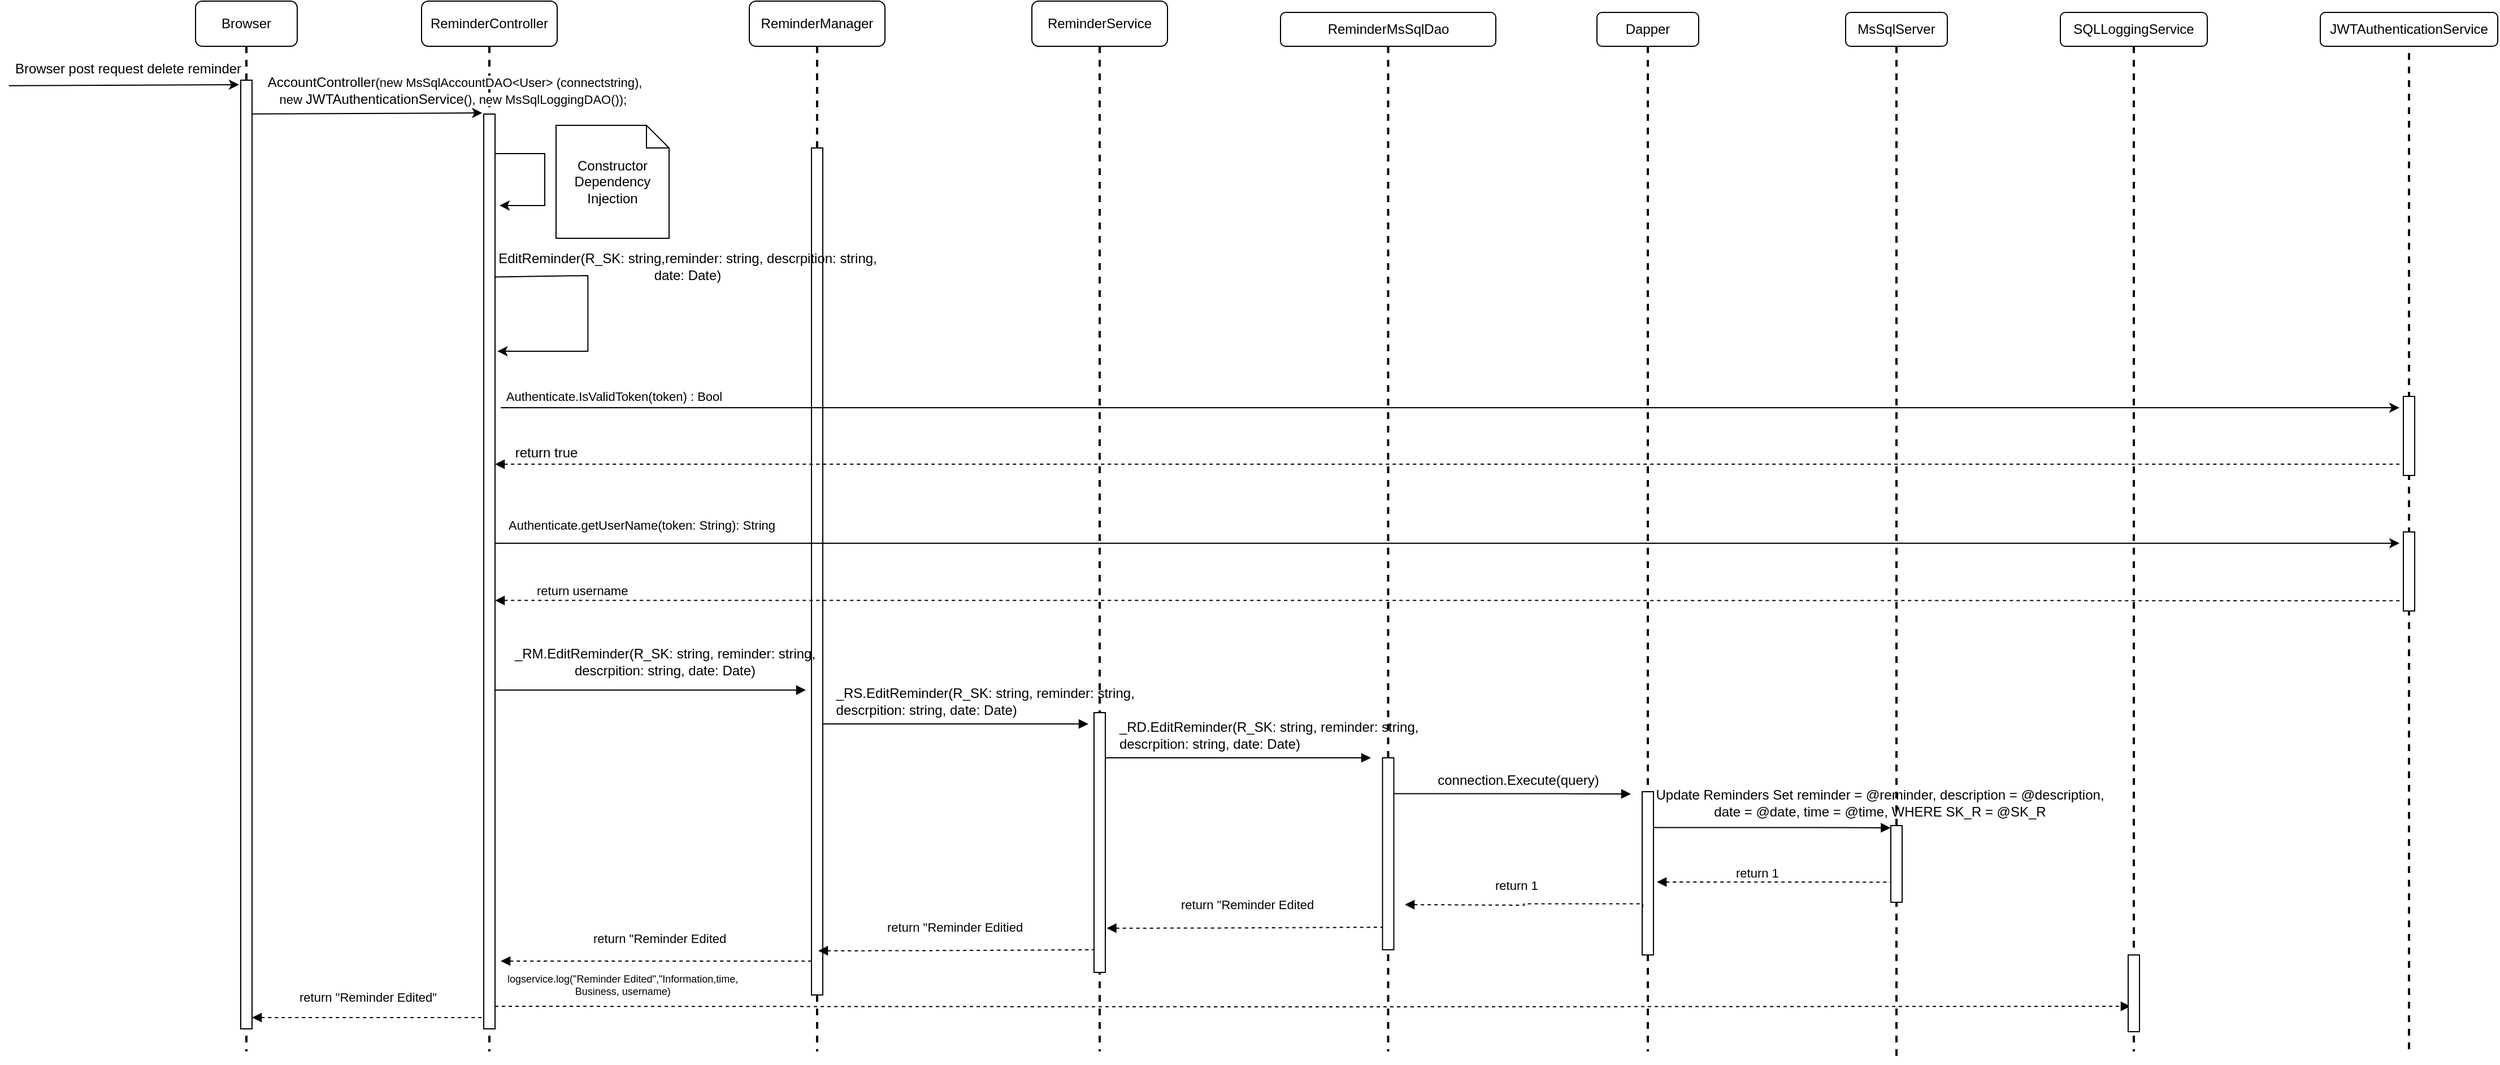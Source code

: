 <?xml version="1.0" encoding="UTF-8"?>
<mxfile version="17.4.6" type="google" pages="3"><diagram id="YYWX4yQV8qZ63zx2C3t9" name="Edit Reminder"><mxGraphModel dx="2062" dy="1154" grid="1" gridSize="10" guides="1" tooltips="1" connect="1" arrows="1" fold="1" page="1" pageScale="1" pageWidth="850" pageHeight="1100" math="0" shadow="0"><root><mxCell id="0"/><mxCell id="1" parent="0"/><mxCell id="J8IvpFhdoC1tUiqWLvWV-155" value="" style="line;strokeWidth=2;direction=south;html=1;dashed=1;" parent="1" vertex="1"><mxGeometry x="2153.5" y="40" width="10" height="920" as="geometry"/></mxCell><mxCell id="J8IvpFhdoC1tUiqWLvWV-138" value="" style="line;strokeWidth=2;direction=south;html=1;dashed=1;" parent="1" vertex="1"><mxGeometry x="1700" y="70" width="10" height="900" as="geometry"/></mxCell><mxCell id="J8IvpFhdoC1tUiqWLvWV-139" value="Browser" style="rounded=1;whiteSpace=wrap;html=1;" parent="1" vertex="1"><mxGeometry x="200" y="30" width="90" height="40" as="geometry"/></mxCell><mxCell id="J8IvpFhdoC1tUiqWLvWV-140" value="ReminderController" style="rounded=1;whiteSpace=wrap;html=1;" parent="1" vertex="1"><mxGeometry x="400" y="30" width="120" height="40" as="geometry"/></mxCell><mxCell id="J8IvpFhdoC1tUiqWLvWV-141" value="&lt;span style=&quot;text-align: left&quot;&gt;JWTAuthenticationService&lt;/span&gt;" style="rounded=1;whiteSpace=wrap;html=1;" parent="1" vertex="1"><mxGeometry x="2080" y="40" width="157" height="30" as="geometry"/></mxCell><mxCell id="J8IvpFhdoC1tUiqWLvWV-142" value="ReminderManager" style="rounded=1;whiteSpace=wrap;html=1;" parent="1" vertex="1"><mxGeometry x="690" y="30" width="120" height="40" as="geometry"/></mxCell><mxCell id="J8IvpFhdoC1tUiqWLvWV-143" value="ReminderService" style="rounded=1;whiteSpace=wrap;html=1;" parent="1" vertex="1"><mxGeometry x="940" y="30" width="120" height="40" as="geometry"/></mxCell><mxCell id="J8IvpFhdoC1tUiqWLvWV-144" value="ReminderMsSqlDao" style="rounded=1;whiteSpace=wrap;html=1;" parent="1" vertex="1"><mxGeometry x="1160" y="40" width="190.5" height="30" as="geometry"/></mxCell><mxCell id="J8IvpFhdoC1tUiqWLvWV-145" value="Dapper" style="rounded=1;whiteSpace=wrap;html=1;" parent="1" vertex="1"><mxGeometry x="1440" y="40" width="90" height="30" as="geometry"/></mxCell><mxCell id="J8IvpFhdoC1tUiqWLvWV-146" value="MsSqlServer" style="rounded=1;whiteSpace=wrap;html=1;" parent="1" vertex="1"><mxGeometry x="1660" y="40" width="90" height="30" as="geometry"/></mxCell><mxCell id="J8IvpFhdoC1tUiqWLvWV-147" value="SQLLoggingService" style="rounded=1;whiteSpace=wrap;html=1;" parent="1" vertex="1"><mxGeometry x="1850" y="40" width="130" height="30" as="geometry"/></mxCell><mxCell id="J8IvpFhdoC1tUiqWLvWV-148" value="" style="line;strokeWidth=2;direction=south;html=1;dashed=1;" parent="1" vertex="1"><mxGeometry x="240" y="70" width="10" height="890" as="geometry"/></mxCell><mxCell id="J8IvpFhdoC1tUiqWLvWV-149" value="" style="line;strokeWidth=2;direction=south;html=1;dashed=1;" parent="1" vertex="1"><mxGeometry x="455" y="70" width="10" height="890" as="geometry"/></mxCell><mxCell id="J8IvpFhdoC1tUiqWLvWV-150" value="" style="line;strokeWidth=2;direction=south;html=1;dashed=1;" parent="1" vertex="1"><mxGeometry x="745" y="70" width="10" height="890" as="geometry"/></mxCell><mxCell id="J8IvpFhdoC1tUiqWLvWV-151" value="" style="line;strokeWidth=2;direction=south;html=1;dashed=1;" parent="1" vertex="1"><mxGeometry x="995" y="70" width="10" height="890" as="geometry"/></mxCell><mxCell id="J8IvpFhdoC1tUiqWLvWV-152" value="" style="line;strokeWidth=2;direction=south;html=1;dashed=1;" parent="1" vertex="1"><mxGeometry x="1250.25" y="70" width="10" height="890" as="geometry"/></mxCell><mxCell id="J8IvpFhdoC1tUiqWLvWV-153" value="" style="line;strokeWidth=2;direction=south;html=1;dashed=1;" parent="1" vertex="1"><mxGeometry x="1480" y="70" width="10" height="890" as="geometry"/></mxCell><mxCell id="J8IvpFhdoC1tUiqWLvWV-154" value="" style="line;strokeWidth=2;direction=south;html=1;dashed=1;" parent="1" vertex="1"><mxGeometry x="1910" y="70" width="10" height="890" as="geometry"/></mxCell><mxCell id="J8IvpFhdoC1tUiqWLvWV-156" value="" style="endArrow=classic;html=1;rounded=0;entryX=0;entryY=1;entryDx=0;entryDy=0;exitX=0.022;exitY=1.245;exitDx=0;exitDy=0;exitPerimeter=0;" parent="1" source="J8IvpFhdoC1tUiqWLvWV-157" edge="1"><mxGeometry width="50" height="50" relative="1" as="geometry"><mxPoint x="120" y="104" as="sourcePoint"/><mxPoint x="238.515" y="103.985" as="targetPoint"/></mxGeometry></mxCell><mxCell id="J8IvpFhdoC1tUiqWLvWV-157" value="Browser post request delete reminder" style="text;html=1;align=center;verticalAlign=middle;resizable=0;points=[];autosize=1;strokeColor=none;fillColor=none;" parent="1" vertex="1"><mxGeometry x="30" y="80" width="220" height="20" as="geometry"/></mxCell><mxCell id="J8IvpFhdoC1tUiqWLvWV-158" value="" style="html=1;points=[];perimeter=orthogonalPerimeter;" parent="1" vertex="1"><mxGeometry x="240" y="100" width="10" height="840" as="geometry"/></mxCell><mxCell id="J8IvpFhdoC1tUiqWLvWV-159" value="" style="html=1;points=[];perimeter=orthogonalPerimeter;" parent="1" vertex="1"><mxGeometry x="455" y="130" width="10" height="810" as="geometry"/></mxCell><mxCell id="J8IvpFhdoC1tUiqWLvWV-160" value="" style="html=1;points=[];perimeter=orthogonalPerimeter;" parent="1" vertex="1"><mxGeometry x="745" y="160" width="10" height="750" as="geometry"/></mxCell><mxCell id="J8IvpFhdoC1tUiqWLvWV-161" value="" style="endArrow=classic;html=1;rounded=0;entryX=0;entryY=1;entryDx=0;entryDy=0;exitX=0.022;exitY=1.245;exitDx=0;exitDy=0;exitPerimeter=0;" parent="1" edge="1"><mxGeometry width="50" height="50" relative="1" as="geometry"><mxPoint x="250.0" y="129.91" as="sourcePoint"/><mxPoint x="453.675" y="128.995" as="targetPoint"/></mxGeometry></mxCell><mxCell id="J8IvpFhdoC1tUiqWLvWV-162" value="AccountController&lt;span style=&quot;background-color: rgb(255 , 255 , 255) ; font-size: 11px ; text-align: left&quot;&gt;(new MsSqlAccountDAO&amp;lt;User&amp;gt;&amp;nbsp;&lt;/span&gt;&lt;span style=&quot;background-color: rgb(255 , 255 , 255) ; font-size: 11px ; text-align: left&quot;&gt;(connectstring), &lt;br&gt;new&amp;nbsp;&lt;/span&gt;JWTAuthenticationService&lt;span style=&quot;background-color: rgb(255 , 255 , 255) ; font-size: 11px ; text-align: left&quot;&gt;(),&amp;nbsp;new MsSqlLoggingDAO());&amp;nbsp;&lt;/span&gt;&lt;span style=&quot;background-color: rgb(255 , 255 , 255) ; font-size: 11px ; text-align: left&quot;&gt;&lt;br&gt;&lt;/span&gt;" style="text;html=1;align=center;verticalAlign=middle;resizable=0;points=[];autosize=1;strokeColor=none;fillColor=none;" parent="1" vertex="1"><mxGeometry x="253.67" y="94" width="350" height="30" as="geometry"/></mxCell><mxCell id="J8IvpFhdoC1tUiqWLvWV-163" value="" style="endArrow=classic;html=1;rounded=0;" parent="1" edge="1"><mxGeometry width="50" height="50" relative="1" as="geometry"><mxPoint x="465" y="165" as="sourcePoint"/><mxPoint x="469" y="211" as="targetPoint"/><Array as="points"><mxPoint x="509" y="165"/><mxPoint x="509" y="211"/></Array></mxGeometry></mxCell><mxCell id="J8IvpFhdoC1tUiqWLvWV-164" value="Constructor Dependency Injection" style="shape=note;size=20;whiteSpace=wrap;html=1;" parent="1" vertex="1"><mxGeometry x="519" y="140" width="100" height="100" as="geometry"/></mxCell><mxCell id="J8IvpFhdoC1tUiqWLvWV-165" value="" style="endArrow=classic;html=1;rounded=0;exitX=1.283;exitY=0.185;exitDx=0;exitDy=0;exitPerimeter=0;" parent="1" edge="1"><mxGeometry width="50" height="50" relative="1" as="geometry"><mxPoint x="465" y="274.3" as="sourcePoint"/><mxPoint x="467.17" y="340" as="targetPoint"/><Array as="points"><mxPoint x="547.17" y="273"/><mxPoint x="547.17" y="340"/></Array></mxGeometry></mxCell><mxCell id="J8IvpFhdoC1tUiqWLvWV-166" value="EditReminder(R_SK: string,reminder: string, descrpition: string,&lt;br&gt;date: Date)" style="text;html=1;align=center;verticalAlign=middle;resizable=0;points=[];autosize=1;strokeColor=none;fillColor=none;" parent="1" vertex="1"><mxGeometry x="460.0" y="250" width="350" height="30" as="geometry"/></mxCell><mxCell id="J8IvpFhdoC1tUiqWLvWV-167" value="" style="html=1;points=[];perimeter=orthogonalPerimeter;" parent="1" vertex="1"><mxGeometry x="2153.5" y="380" width="10" height="70" as="geometry"/></mxCell><mxCell id="J8IvpFhdoC1tUiqWLvWV-168" value="" style="endArrow=classic;html=1;rounded=0;" parent="1" edge="1"><mxGeometry width="50" height="50" relative="1" as="geometry"><mxPoint x="470" y="390.0" as="sourcePoint"/><mxPoint x="2150" y="390.0" as="targetPoint"/></mxGeometry></mxCell><mxCell id="J8IvpFhdoC1tUiqWLvWV-169" value="" style="endArrow=none;endFill=0;html=1;edgeStyle=orthogonalEdgeStyle;align=left;verticalAlign=top;rounded=0;startArrow=block;startFill=1;dashed=1;" parent="1" edge="1"><mxGeometry x="-1" relative="1" as="geometry"><mxPoint x="465" y="440.04" as="sourcePoint"/><mxPoint x="2150" y="440.0" as="targetPoint"/><Array as="points"><mxPoint x="604" y="440.04"/></Array></mxGeometry></mxCell><mxCell id="J8IvpFhdoC1tUiqWLvWV-170" value="Authenticate.IsValidToken(token) : Bool" style="edgeLabel;resizable=0;html=1;align=center;verticalAlign=middle;" parent="1" connectable="0" vertex="1"><mxGeometry x="570.0" y="380.0" as="geometry"/></mxCell><mxCell id="J8IvpFhdoC1tUiqWLvWV-171" value="return true" style="text;html=1;align=center;verticalAlign=middle;resizable=0;points=[];autosize=1;strokeColor=none;fillColor=none;" parent="1" vertex="1"><mxGeometry x="475" y="420" width="70" height="20" as="geometry"/></mxCell><mxCell id="J8IvpFhdoC1tUiqWLvWV-172" value="" style="endArrow=none;endFill=0;html=1;edgeStyle=orthogonalEdgeStyle;align=left;verticalAlign=top;rounded=0;startArrow=block;startFill=1;dashed=1;entryX=-0.041;entryY=0.87;entryDx=0;entryDy=0;entryPerimeter=0;" parent="1" target="J8IvpFhdoC1tUiqWLvWV-174" edge="1"><mxGeometry x="-1" relative="1" as="geometry"><mxPoint x="465" y="560.64" as="sourcePoint"/><mxPoint x="1768.62" y="560.0" as="targetPoint"/><Array as="points"><mxPoint x="1194" y="561"/><mxPoint x="1923" y="560"/></Array></mxGeometry></mxCell><mxCell id="J8IvpFhdoC1tUiqWLvWV-173" value="return username" style="edgeLabel;resizable=0;html=1;align=left;verticalAlign=bottom;" parent="J8IvpFhdoC1tUiqWLvWV-172" connectable="0" vertex="1"><mxGeometry x="-1" relative="1" as="geometry"><mxPoint x="35" as="offset"/></mxGeometry></mxCell><mxCell id="J8IvpFhdoC1tUiqWLvWV-174" value="" style="html=1;points=[];perimeter=orthogonalPerimeter;" parent="1" vertex="1"><mxGeometry x="2153.5" y="500" width="10" height="70" as="geometry"/></mxCell><mxCell id="J8IvpFhdoC1tUiqWLvWV-175" value="" style="endArrow=classic;html=1;rounded=0;" parent="1" edge="1"><mxGeometry width="50" height="50" relative="1" as="geometry"><mxPoint x="465" y="510.0" as="sourcePoint"/><mxPoint x="2150" y="510.0" as="targetPoint"/></mxGeometry></mxCell><mxCell id="J8IvpFhdoC1tUiqWLvWV-176" value="&lt;span style=&quot;color: rgb(0, 0, 0); font-family: helvetica; font-size: 11px; font-style: normal; font-weight: 400; letter-spacing: normal; text-align: left; text-indent: 0px; text-transform: none; word-spacing: 0px; background-color: rgb(255, 255, 255); display: inline; float: none;&quot;&gt;Authenticate.getUserName(token: String): String&lt;/span&gt;" style="text;whiteSpace=wrap;html=1;" parent="1" vertex="1"><mxGeometry x="475" y="480" width="260" height="30" as="geometry"/></mxCell><mxCell id="J8IvpFhdoC1tUiqWLvWV-177" value="" style="endArrow=block;endFill=1;html=1;edgeStyle=orthogonalEdgeStyle;align=left;verticalAlign=top;rounded=0;exitX=1.133;exitY=0.18;exitDx=0;exitDy=0;exitPerimeter=0;" parent="1" edge="1"><mxGeometry x="-1" relative="1" as="geometry"><mxPoint x="465.0" y="640" as="sourcePoint"/><mxPoint x="740" y="640.01" as="targetPoint"/><Array as="points"><mxPoint x="648.67" y="640.38"/></Array></mxGeometry></mxCell><mxCell id="J8IvpFhdoC1tUiqWLvWV-179" value="" style="html=1;points=[];perimeter=orthogonalPerimeter;" parent="1" vertex="1"><mxGeometry x="995" y="660" width="10" height="230" as="geometry"/></mxCell><mxCell id="J8IvpFhdoC1tUiqWLvWV-180" value="" style="endArrow=block;endFill=1;html=1;edgeStyle=orthogonalEdgeStyle;align=left;verticalAlign=top;rounded=0;exitX=1.133;exitY=0.18;exitDx=0;exitDy=0;exitPerimeter=0;" parent="1" edge="1"><mxGeometry x="-1" relative="1" as="geometry"><mxPoint x="755" y="670" as="sourcePoint"/><mxPoint x="990" y="670" as="targetPoint"/><Array as="points"><mxPoint x="938.67" y="670.37"/></Array></mxGeometry></mxCell><mxCell id="J8IvpFhdoC1tUiqWLvWV-181" value="&lt;div style=&quot;text-align: left&quot;&gt;&lt;span style=&quot;font-size: 12px ; text-align: center&quot;&gt;_RS.EditReminder(&lt;/span&gt;&lt;span style=&quot;text-align: center ; font-size: 12px&quot;&gt;R_SK: string,&lt;/span&gt;&lt;span style=&quot;text-align: center ; font-size: 12px&quot;&gt;&amp;nbsp;&lt;/span&gt;&lt;span style=&quot;font-size: 12px ; text-align: center&quot;&gt;reminder: string,&amp;nbsp;&lt;/span&gt;&lt;/div&gt;&lt;div style=&quot;text-align: left&quot;&gt;&lt;span style=&quot;font-size: 12px ; text-align: center&quot;&gt;descrpition: string,&amp;nbsp;&lt;/span&gt;&lt;span style=&quot;font-size: 12px ; text-align: center&quot;&gt;date: Date&lt;/span&gt;&lt;span style=&quot;font-size: 12px ; text-align: center&quot;&gt;)&lt;/span&gt;&lt;br&gt;&lt;/div&gt;" style="edgeLabel;html=1;align=center;verticalAlign=middle;resizable=0;points=[];labelBackgroundColor=none;" parent="J8IvpFhdoC1tUiqWLvWV-180" connectable="0" vertex="1"><mxGeometry x="-0.323" relative="1" as="geometry"><mxPoint x="65" y="-20" as="offset"/></mxGeometry></mxCell><mxCell id="J8IvpFhdoC1tUiqWLvWV-182" value="" style="endArrow=block;endFill=1;html=1;edgeStyle=orthogonalEdgeStyle;align=left;verticalAlign=top;rounded=0;exitX=1.133;exitY=0.18;exitDx=0;exitDy=0;exitPerimeter=0;" parent="1" edge="1"><mxGeometry x="-1" relative="1" as="geometry"><mxPoint x="1005" y="700" as="sourcePoint"/><mxPoint x="1240" y="700" as="targetPoint"/><Array as="points"><mxPoint x="1188.67" y="700.37"/></Array></mxGeometry></mxCell><mxCell id="J8IvpFhdoC1tUiqWLvWV-183" value="&lt;div style=&quot;text-align: left&quot;&gt;&lt;div&gt;&lt;span style=&quot;font-size: 12px ; text-align: center&quot;&gt;_RD.EditReminder(&lt;/span&gt;&lt;span style=&quot;text-align: center ; font-size: 12px&quot;&gt;R_SK: string,&lt;/span&gt;&lt;span style=&quot;text-align: center ; font-size: 12px&quot;&gt;&amp;nbsp;&lt;/span&gt;&lt;span style=&quot;font-size: 12px ; text-align: center&quot;&gt;reminder: string,&amp;nbsp;&lt;/span&gt;&lt;/div&gt;&lt;div&gt;&lt;span style=&quot;font-size: 12px ; text-align: center&quot;&gt;descrpition: string,&amp;nbsp;&lt;/span&gt;&lt;span style=&quot;font-size: 12px ; text-align: center&quot;&gt;date: Date&lt;/span&gt;&lt;span style=&quot;font-size: 12px ; text-align: center&quot;&gt;)&lt;/span&gt;&lt;/div&gt;&lt;/div&gt;" style="edgeLabel;html=1;align=center;verticalAlign=middle;resizable=0;points=[];labelBackgroundColor=none;" parent="J8IvpFhdoC1tUiqWLvWV-182" connectable="0" vertex="1"><mxGeometry x="-0.323" relative="1" as="geometry"><mxPoint x="66" y="-20" as="offset"/></mxGeometry></mxCell><mxCell id="J8IvpFhdoC1tUiqWLvWV-184" value="" style="html=1;points=[];perimeter=orthogonalPerimeter;" parent="1" vertex="1"><mxGeometry x="1250.25" y="700" width="10" height="170" as="geometry"/></mxCell><mxCell id="J8IvpFhdoC1tUiqWLvWV-185" value="" style="endArrow=block;endFill=1;html=1;edgeStyle=orthogonalEdgeStyle;align=left;verticalAlign=top;rounded=0;exitX=1.133;exitY=0.18;exitDx=0;exitDy=0;exitPerimeter=0;" parent="1" edge="1"><mxGeometry x="-1" relative="1" as="geometry"><mxPoint x="1260.25" y="731.78" as="sourcePoint"/><mxPoint x="1470" y="732" as="targetPoint"/><Array as="points"><mxPoint x="1405.25" y="731.78"/><mxPoint x="1405.25" y="731.78"/></Array></mxGeometry></mxCell><mxCell id="J8IvpFhdoC1tUiqWLvWV-186" value="&lt;div style=&quot;text-align: center&quot;&gt;&lt;span style=&quot;font-size: 12px&quot;&gt;connection.Execute(query)&lt;/span&gt;&lt;/div&gt;" style="edgeLabel;html=1;align=center;verticalAlign=middle;resizable=0;points=[];labelBackgroundColor=none;" parent="J8IvpFhdoC1tUiqWLvWV-185" connectable="0" vertex="1"><mxGeometry x="-0.323" relative="1" as="geometry"><mxPoint x="39" y="-12" as="offset"/></mxGeometry></mxCell><mxCell id="J8IvpFhdoC1tUiqWLvWV-187" value="" style="html=1;points=[];perimeter=orthogonalPerimeter;" parent="1" vertex="1"><mxGeometry x="1480" y="730" width="10" height="144.56" as="geometry"/></mxCell><mxCell id="J8IvpFhdoC1tUiqWLvWV-188" value="" style="html=1;points=[];perimeter=orthogonalPerimeter;" parent="1" vertex="1"><mxGeometry x="1700" y="760.0" width="10" height="67.94" as="geometry"/></mxCell><mxCell id="J8IvpFhdoC1tUiqWLvWV-189" value="" style="endArrow=block;endFill=1;html=1;edgeStyle=orthogonalEdgeStyle;align=left;verticalAlign=top;rounded=0;exitX=1.133;exitY=0.18;exitDx=0;exitDy=0;exitPerimeter=0;" parent="1" edge="1"><mxGeometry x="-1" relative="1" as="geometry"><mxPoint x="1490" y="761.78" as="sourcePoint"/><mxPoint x="1699.75" y="762" as="targetPoint"/><Array as="points"><mxPoint x="1635" y="761.78"/><mxPoint x="1635" y="761.78"/></Array></mxGeometry></mxCell><mxCell id="J8IvpFhdoC1tUiqWLvWV-190" value="&lt;div style=&quot;text-align: center&quot;&gt;&lt;span style=&quot;font-size: 12px&quot;&gt;Update Reminders Set reminder = @reminder, description = @description,&lt;/span&gt;&lt;/div&gt;&lt;div style=&quot;text-align: center&quot;&gt;&lt;span style=&quot;font-size: 12px&quot;&gt;date = @date, time = @time, WHERE SK_R = @SK_R&lt;/span&gt;&lt;/div&gt;" style="edgeLabel;html=1;align=center;verticalAlign=middle;resizable=0;points=[];labelBackgroundColor=none;" parent="J8IvpFhdoC1tUiqWLvWV-189" connectable="0" vertex="1"><mxGeometry x="-0.323" relative="1" as="geometry"><mxPoint x="129" y="-22" as="offset"/></mxGeometry></mxCell><mxCell id="J8IvpFhdoC1tUiqWLvWV-191" value="" style="endArrow=none;endFill=0;html=1;edgeStyle=orthogonalEdgeStyle;align=left;verticalAlign=top;rounded=0;startArrow=block;startFill=1;dashed=1;exitX=1.2;exitY=0.623;exitDx=0;exitDy=0;exitPerimeter=0;" parent="1" edge="1"><mxGeometry x="-1" relative="1" as="geometry"><mxPoint x="1493" y="810.001" as="sourcePoint"/><mxPoint x="1700.0" y="810.13" as="targetPoint"/><Array as="points"><mxPoint x="1650" y="810"/><mxPoint x="1650" y="810"/></Array></mxGeometry></mxCell><mxCell id="J8IvpFhdoC1tUiqWLvWV-192" value="return 1" style="edgeLabel;resizable=0;html=1;align=left;verticalAlign=bottom;" parent="J8IvpFhdoC1tUiqWLvWV-191" connectable="0" vertex="1"><mxGeometry x="-1" relative="1" as="geometry"><mxPoint x="68" as="offset"/></mxGeometry></mxCell><mxCell id="J8IvpFhdoC1tUiqWLvWV-193" value="" style="endArrow=none;endFill=0;html=1;edgeStyle=orthogonalEdgeStyle;align=left;verticalAlign=top;rounded=0;startArrow=block;startFill=1;dashed=1;" parent="1" edge="1"><mxGeometry x="-1" relative="1" as="geometry"><mxPoint x="1270" y="830" as="sourcePoint"/><mxPoint x="1480.0" y="839.19" as="targetPoint"/><Array as="points"/></mxGeometry></mxCell><mxCell id="J8IvpFhdoC1tUiqWLvWV-194" value="return 1" style="edgeLabel;resizable=0;html=1;align=left;verticalAlign=bottom;" parent="J8IvpFhdoC1tUiqWLvWV-193" connectable="0" vertex="1"><mxGeometry x="-1" relative="1" as="geometry"><mxPoint x="78" y="-9" as="offset"/></mxGeometry></mxCell><mxCell id="J8IvpFhdoC1tUiqWLvWV-195" value="" style="endArrow=none;endFill=0;html=1;edgeStyle=orthogonalEdgeStyle;align=left;verticalAlign=top;rounded=0;startArrow=block;startFill=1;dashed=1;exitX=1;exitY=0.874;exitDx=0;exitDy=0;exitPerimeter=0;" parent="1" edge="1"><mxGeometry x="-1" relative="1" as="geometry"><mxPoint x="1006.25" y="850.83" as="sourcePoint"/><mxPoint x="1250.25" y="850.0" as="targetPoint"/><Array as="points"><mxPoint x="1087.25" y="850.81"/></Array></mxGeometry></mxCell><mxCell id="J8IvpFhdoC1tUiqWLvWV-196" value="return &quot;Reminder Edited" style="edgeLabel;resizable=0;html=1;align=left;verticalAlign=bottom;" parent="J8IvpFhdoC1tUiqWLvWV-195" connectable="0" vertex="1"><mxGeometry x="-1" relative="1" as="geometry"><mxPoint x="64" y="-12" as="offset"/></mxGeometry></mxCell><mxCell id="J8IvpFhdoC1tUiqWLvWV-197" value="" style="endArrow=none;endFill=0;html=1;edgeStyle=orthogonalEdgeStyle;align=left;verticalAlign=top;rounded=0;startArrow=block;startFill=1;dashed=1;exitX=1;exitY=0.874;exitDx=0;exitDy=0;exitPerimeter=0;" parent="1" edge="1"><mxGeometry x="-1" relative="1" as="geometry"><mxPoint x="751" y="870.83" as="sourcePoint"/><mxPoint x="995.0" y="870.0" as="targetPoint"/><Array as="points"><mxPoint x="832" y="870.81"/></Array></mxGeometry></mxCell><mxCell id="J8IvpFhdoC1tUiqWLvWV-198" value="return &quot;Reminder Editied" style="edgeLabel;resizable=0;html=1;align=left;verticalAlign=bottom;" parent="J8IvpFhdoC1tUiqWLvWV-197" connectable="0" vertex="1"><mxGeometry x="-1" relative="1" as="geometry"><mxPoint x="59" y="-12" as="offset"/></mxGeometry></mxCell><mxCell id="J8IvpFhdoC1tUiqWLvWV-199" value="" style="endArrow=none;endFill=0;html=1;edgeStyle=orthogonalEdgeStyle;align=left;verticalAlign=top;rounded=0;startArrow=block;startFill=1;dashed=1;" parent="1" edge="1"><mxGeometry x="-1" relative="1" as="geometry"><mxPoint x="470" y="880" as="sourcePoint"/><mxPoint x="745.0" y="880.0" as="targetPoint"/><Array as="points"><mxPoint x="582" y="880.81"/></Array></mxGeometry></mxCell><mxCell id="J8IvpFhdoC1tUiqWLvWV-200" value="return &quot;Reminder Edited" style="edgeLabel;resizable=0;html=1;align=left;verticalAlign=bottom;" parent="J8IvpFhdoC1tUiqWLvWV-199" connectable="0" vertex="1"><mxGeometry x="-1" relative="1" as="geometry"><mxPoint x="80" y="-12" as="offset"/></mxGeometry></mxCell><mxCell id="J8IvpFhdoC1tUiqWLvWV-201" value="" style="endArrow=none;endFill=0;html=1;edgeStyle=orthogonalEdgeStyle;align=left;verticalAlign=top;rounded=0;startArrow=block;startFill=1;dashed=1;" parent="1" edge="1"><mxGeometry x="-1" relative="1" as="geometry"><mxPoint x="250" y="930" as="sourcePoint"/><mxPoint x="455.0" y="930" as="targetPoint"/><Array as="points"><mxPoint x="292" y="930.81"/></Array></mxGeometry></mxCell><mxCell id="J8IvpFhdoC1tUiqWLvWV-202" value="return &quot;Reminder Edited&quot;" style="edgeLabel;resizable=0;html=1;align=left;verticalAlign=bottom;" parent="J8IvpFhdoC1tUiqWLvWV-201" connectable="0" vertex="1"><mxGeometry x="-1" relative="1" as="geometry"><mxPoint x="40" y="-10" as="offset"/></mxGeometry></mxCell><mxCell id="J8IvpFhdoC1tUiqWLvWV-203" value="" style="endArrow=block;endFill=1;html=1;edgeStyle=orthogonalEdgeStyle;align=left;verticalAlign=top;rounded=0;startArrow=none;startFill=0;dashed=1;entryX=0.2;entryY=0.669;entryDx=0;entryDy=0;entryPerimeter=0;" parent="1" target="J8IvpFhdoC1tUiqWLvWV-205" edge="1"><mxGeometry x="-1" relative="1" as="geometry"><mxPoint x="465" y="920.0" as="sourcePoint"/><mxPoint x="1900" y="920" as="targetPoint"/><Array as="points"/></mxGeometry></mxCell><mxCell id="J8IvpFhdoC1tUiqWLvWV-204" value="&lt;div style=&quot;font-size: 9px ; text-align: center&quot;&gt;logservice.log(&quot;Reminder Edited&quot;,&quot;Information,time,&lt;/div&gt;&lt;div style=&quot;font-size: 9px ; text-align: center&quot;&gt;Business, username)&lt;/div&gt;" style="edgeLabel;resizable=0;html=1;align=left;verticalAlign=bottom;" parent="J8IvpFhdoC1tUiqWLvWV-203" connectable="0" vertex="1"><mxGeometry x="-1" relative="1" as="geometry"><mxPoint x="9" y="-6" as="offset"/></mxGeometry></mxCell><mxCell id="J8IvpFhdoC1tUiqWLvWV-205" value="" style="html=1;points=[];perimeter=orthogonalPerimeter;" parent="1" vertex="1"><mxGeometry x="1910" y="874.56" width="10" height="67.94" as="geometry"/></mxCell><mxCell id="1eiz09Ditbf2Mif0_Y_w-1" value="_RM.EditReminder(R_SK: string,&amp;nbsp;reminder: string, &lt;br&gt;descrpition: string, date: Date)" style="text;html=1;align=center;verticalAlign=middle;resizable=0;points=[];autosize=1;strokeColor=none;fillColor=none;" parent="1" vertex="1"><mxGeometry x="475" y="600" width="280" height="30" as="geometry"/></mxCell></root></mxGraphModel></diagram><diagram id="hOlF0Yw_E8ZpTQ4yp-6o" name="Db Error"><mxGraphModel dx="2062" dy="1154" grid="1" gridSize="10" guides="1" tooltips="1" connect="1" arrows="1" fold="1" page="1" pageScale="1" pageWidth="850" pageHeight="1100" math="0" shadow="0"><root><mxCell id="0"/><mxCell id="1" parent="0"/><mxCell id="6cR2rwbQGQSHrLkCU0CH-1" value="" style="line;strokeWidth=2;direction=south;html=1;dashed=1;" vertex="1" parent="1"><mxGeometry x="1710" y="75" width="10" height="1285" as="geometry"/></mxCell><mxCell id="6cR2rwbQGQSHrLkCU0CH-2" value="Browser" style="rounded=1;whiteSpace=wrap;html=1;" vertex="1" parent="1"><mxGeometry x="210" y="40" width="90" height="40" as="geometry"/></mxCell><mxCell id="6cR2rwbQGQSHrLkCU0CH-3" value="" style="endArrow=classic;html=1;rounded=0;entryX=0;entryY=1;entryDx=0;entryDy=0;exitX=0.022;exitY=1.245;exitDx=0;exitDy=0;exitPerimeter=0;" edge="1" parent="1" source="6cR2rwbQGQSHrLkCU0CH-4"><mxGeometry width="50" height="50" relative="1" as="geometry"><mxPoint x="130" y="114" as="sourcePoint"/><mxPoint x="248.515" y="113.985" as="targetPoint"/></mxGeometry></mxCell><mxCell id="6cR2rwbQGQSHrLkCU0CH-4" value="Browser post request create reminder" style="text;html=1;align=center;verticalAlign=middle;resizable=0;points=[];autosize=1;strokeColor=none;fillColor=none;" vertex="1" parent="1"><mxGeometry x="40" y="90" width="220" height="20" as="geometry"/></mxCell><mxCell id="6cR2rwbQGQSHrLkCU0CH-5" value="ReminderController" style="rounded=1;whiteSpace=wrap;html=1;" vertex="1" parent="1"><mxGeometry x="410" y="40" width="120" height="40" as="geometry"/></mxCell><mxCell id="6cR2rwbQGQSHrLkCU0CH-6" value="" style="line;strokeWidth=2;direction=south;html=1;dashed=1;" vertex="1" parent="1"><mxGeometry x="465" y="80" width="10" height="1280" as="geometry"/></mxCell><mxCell id="6cR2rwbQGQSHrLkCU0CH-7" value="" style="line;strokeWidth=2;direction=south;html=1;dashed=1;" vertex="1" parent="1"><mxGeometry x="250" y="80" width="10" height="1280" as="geometry"/></mxCell><mxCell id="6cR2rwbQGQSHrLkCU0CH-8" value="" style="html=1;points=[];perimeter=orthogonalPerimeter;" vertex="1" parent="1"><mxGeometry x="250" y="120" width="10" height="1180" as="geometry"/></mxCell><mxCell id="6cR2rwbQGQSHrLkCU0CH-9" value="" style="html=1;points=[];perimeter=orthogonalPerimeter;" vertex="1" parent="1"><mxGeometry x="465" y="160" width="10" height="1110" as="geometry"/></mxCell><mxCell id="6cR2rwbQGQSHrLkCU0CH-10" value="" style="endArrow=classic;html=1;rounded=0;entryX=0;entryY=1;entryDx=0;entryDy=0;exitX=0.022;exitY=1.245;exitDx=0;exitDy=0;exitPerimeter=0;" edge="1" parent="1"><mxGeometry width="50" height="50" relative="1" as="geometry"><mxPoint x="261.33" y="160.91" as="sourcePoint"/><mxPoint x="465.005" y="159.995" as="targetPoint"/></mxGeometry></mxCell><mxCell id="6cR2rwbQGQSHrLkCU0CH-11" value="AccountController&lt;span style=&quot;background-color: rgb(255 , 255 , 255) ; font-size: 11px ; text-align: left&quot;&gt;(new MsSqlAccountDAO&amp;lt;User&amp;gt;&amp;nbsp;&lt;/span&gt;&lt;span style=&quot;background-color: rgb(255 , 255 , 255) ; font-size: 11px ; text-align: left&quot;&gt;(connectstring), &lt;br&gt;new&amp;nbsp;&lt;/span&gt;JWTAuthenticationService&lt;span style=&quot;background-color: rgb(255 , 255 , 255) ; font-size: 11px ; text-align: left&quot;&gt;(),&amp;nbsp;new MsSqlLoggingDAO());&amp;nbsp;&lt;/span&gt;&lt;span style=&quot;background-color: rgb(255 , 255 , 255) ; font-size: 11px ; text-align: left&quot;&gt;&lt;br&gt;&lt;/span&gt;" style="text;html=1;align=center;verticalAlign=middle;resizable=0;points=[];autosize=1;strokeColor=none;fillColor=none;" vertex="1" parent="1"><mxGeometry x="265" y="125" width="350" height="30" as="geometry"/></mxCell><mxCell id="6cR2rwbQGQSHrLkCU0CH-12" value="" style="endArrow=classic;html=1;rounded=0;" edge="1" parent="1"><mxGeometry width="50" height="50" relative="1" as="geometry"><mxPoint x="476" y="195" as="sourcePoint"/><mxPoint x="480" y="241.0" as="targetPoint"/><Array as="points"><mxPoint x="520" y="195"/><mxPoint x="520" y="241"/></Array></mxGeometry></mxCell><mxCell id="6cR2rwbQGQSHrLkCU0CH-13" value="Constructor Dependency Injection" style="shape=note;size=20;whiteSpace=wrap;html=1;" vertex="1" parent="1"><mxGeometry x="530" y="170" width="100" height="100" as="geometry"/></mxCell><mxCell id="6cR2rwbQGQSHrLkCU0CH-14" value="" style="endArrow=classic;html=1;rounded=0;exitX=0.006;exitY=0.733;exitDx=0;exitDy=0;exitPerimeter=0;" edge="1" parent="1" source="xn8KSmEBpRwmFQYWK5Nm-1"><mxGeometry width="50" height="50" relative="1" as="geometry"><mxPoint x="475" y="340" as="sourcePoint"/><mxPoint x="480" y="370" as="targetPoint"/><Array as="points"><mxPoint x="560" y="303"/><mxPoint x="560" y="370"/></Array></mxGeometry></mxCell><mxCell id="6cR2rwbQGQSHrLkCU0CH-16" value="&lt;span style=&quot;text-align: left&quot;&gt;JWTAuthenticationService&lt;/span&gt;" style="rounded=1;whiteSpace=wrap;html=1;" vertex="1" parent="1"><mxGeometry x="2090" y="45" width="157" height="30" as="geometry"/></mxCell><mxCell id="6cR2rwbQGQSHrLkCU0CH-17" value="" style="line;strokeWidth=2;direction=south;html=1;dashed=1;" vertex="1" parent="1"><mxGeometry x="2163.5" y="75" width="10" height="1285" as="geometry"/></mxCell><mxCell id="6cR2rwbQGQSHrLkCU0CH-18" value="" style="html=1;points=[];perimeter=orthogonalPerimeter;" vertex="1" parent="1"><mxGeometry x="2163.5" y="400" width="10" height="70" as="geometry"/></mxCell><mxCell id="6cR2rwbQGQSHrLkCU0CH-19" value="" style="endArrow=classic;html=1;rounded=0;" edge="1" parent="1"><mxGeometry width="50" height="50" relative="1" as="geometry"><mxPoint x="480" y="410" as="sourcePoint"/><mxPoint x="2160" y="410" as="targetPoint"/></mxGeometry></mxCell><mxCell id="6cR2rwbQGQSHrLkCU0CH-20" value="" style="endArrow=none;endFill=0;html=1;edgeStyle=orthogonalEdgeStyle;align=left;verticalAlign=top;rounded=0;startArrow=block;startFill=1;dashed=1;" edge="1" parent="1"><mxGeometry x="-1" relative="1" as="geometry"><mxPoint x="475" y="460.04" as="sourcePoint"/><mxPoint x="2160" y="460" as="targetPoint"/><Array as="points"><mxPoint x="614" y="460.04"/></Array></mxGeometry></mxCell><mxCell id="6cR2rwbQGQSHrLkCU0CH-21" value="Authenticate.IsValidToken(token) : Bool" style="edgeLabel;resizable=0;html=1;align=center;verticalAlign=middle;" connectable="0" vertex="1" parent="1"><mxGeometry x="580.0" y="400.0" as="geometry"/></mxCell><mxCell id="6cR2rwbQGQSHrLkCU0CH-22" value="return true" style="text;html=1;align=center;verticalAlign=middle;resizable=0;points=[];autosize=1;strokeColor=none;fillColor=none;" vertex="1" parent="1"><mxGeometry x="485" y="440" width="70" height="20" as="geometry"/></mxCell><mxCell id="6cR2rwbQGQSHrLkCU0CH-23" value="" style="endArrow=none;endFill=0;html=1;edgeStyle=orthogonalEdgeStyle;align=left;verticalAlign=top;rounded=0;startArrow=block;startFill=1;dashed=1;entryX=-0.041;entryY=0.87;entryDx=0;entryDy=0;entryPerimeter=0;" edge="1" parent="1" target="6cR2rwbQGQSHrLkCU0CH-25"><mxGeometry x="-1" relative="1" as="geometry"><mxPoint x="475" y="580.64" as="sourcePoint"/><mxPoint x="1778.62" y="580.0" as="targetPoint"/><Array as="points"><mxPoint x="1204" y="581"/><mxPoint x="1933" y="580"/></Array></mxGeometry></mxCell><mxCell id="6cR2rwbQGQSHrLkCU0CH-24" value="return username" style="edgeLabel;resizable=0;html=1;align=left;verticalAlign=bottom;" connectable="0" vertex="1" parent="6cR2rwbQGQSHrLkCU0CH-23"><mxGeometry x="-1" relative="1" as="geometry"><mxPoint x="35" as="offset"/></mxGeometry></mxCell><mxCell id="6cR2rwbQGQSHrLkCU0CH-25" value="" style="html=1;points=[];perimeter=orthogonalPerimeter;" vertex="1" parent="1"><mxGeometry x="2163.5" y="520" width="10" height="70" as="geometry"/></mxCell><mxCell id="6cR2rwbQGQSHrLkCU0CH-26" value="" style="endArrow=classic;html=1;rounded=0;" edge="1" parent="1"><mxGeometry width="50" height="50" relative="1" as="geometry"><mxPoint x="475" y="530" as="sourcePoint"/><mxPoint x="2160" y="530" as="targetPoint"/></mxGeometry></mxCell><mxCell id="6cR2rwbQGQSHrLkCU0CH-27" value="&lt;span style=&quot;color: rgb(0, 0, 0); font-family: helvetica; font-size: 11px; font-style: normal; font-weight: 400; letter-spacing: normal; text-align: left; text-indent: 0px; text-transform: none; word-spacing: 0px; background-color: rgb(255, 255, 255); display: inline; float: none;&quot;&gt;Authenticate.getUserName(token: String): String&lt;/span&gt;" style="text;whiteSpace=wrap;html=1;" vertex="1" parent="1"><mxGeometry x="485" y="500" width="260" height="30" as="geometry"/></mxCell><mxCell id="6cR2rwbQGQSHrLkCU0CH-28" value="ReminderManager" style="rounded=1;whiteSpace=wrap;html=1;" vertex="1" parent="1"><mxGeometry x="700" y="40" width="120" height="40" as="geometry"/></mxCell><mxCell id="6cR2rwbQGQSHrLkCU0CH-29" value="" style="line;strokeWidth=2;direction=south;html=1;dashed=1;" vertex="1" parent="1"><mxGeometry x="755" y="80" width="10" height="1280" as="geometry"/></mxCell><mxCell id="6cR2rwbQGQSHrLkCU0CH-30" value="" style="html=1;points=[];perimeter=orthogonalPerimeter;" vertex="1" parent="1"><mxGeometry x="755" y="660" width="10" height="440" as="geometry"/></mxCell><mxCell id="6cR2rwbQGQSHrLkCU0CH-33" value="ReminderService" style="rounded=1;whiteSpace=wrap;html=1;" vertex="1" parent="1"><mxGeometry x="950" y="40" width="120" height="40" as="geometry"/></mxCell><mxCell id="6cR2rwbQGQSHrLkCU0CH-34" value="" style="line;strokeWidth=2;direction=south;html=1;dashed=1;" vertex="1" parent="1"><mxGeometry x="1005" y="80" width="10" height="1280" as="geometry"/></mxCell><mxCell id="6cR2rwbQGQSHrLkCU0CH-35" value="" style="html=1;points=[];perimeter=orthogonalPerimeter;" vertex="1" parent="1"><mxGeometry x="1005" y="685" width="10" height="405" as="geometry"/></mxCell><mxCell id="6cR2rwbQGQSHrLkCU0CH-38" value="ReminderMsSqlDao" style="rounded=1;whiteSpace=wrap;html=1;" vertex="1" parent="1"><mxGeometry x="1170" y="45" width="190.5" height="30" as="geometry"/></mxCell><mxCell id="6cR2rwbQGQSHrLkCU0CH-39" value="" style="line;strokeWidth=2;direction=south;html=1;dashed=1;" vertex="1" parent="1"><mxGeometry x="1260.25" y="75" width="10" height="1285" as="geometry"/></mxCell><mxCell id="6cR2rwbQGQSHrLkCU0CH-40" value="" style="html=1;points=[];perimeter=orthogonalPerimeter;" vertex="1" parent="1"><mxGeometry x="1260.25" y="720" width="10" height="360" as="geometry"/></mxCell><mxCell id="6cR2rwbQGQSHrLkCU0CH-43" value="Dapper" style="rounded=1;whiteSpace=wrap;html=1;" vertex="1" parent="1"><mxGeometry x="1450" y="45" width="90" height="30" as="geometry"/></mxCell><mxCell id="6cR2rwbQGQSHrLkCU0CH-44" value="" style="line;strokeWidth=2;direction=south;html=1;dashed=1;" vertex="1" parent="1"><mxGeometry x="1490" y="75" width="10" height="1285" as="geometry"/></mxCell><mxCell id="6cR2rwbQGQSHrLkCU0CH-45" value="" style="html=1;points=[];perimeter=orthogonalPerimeter;" vertex="1" parent="1"><mxGeometry x="1490" y="740" width="10" height="330" as="geometry"/></mxCell><mxCell id="6cR2rwbQGQSHrLkCU0CH-48" value="MsSqlServer" style="rounded=1;whiteSpace=wrap;html=1;" vertex="1" parent="1"><mxGeometry x="1670" y="45" width="90" height="30" as="geometry"/></mxCell><mxCell id="6cR2rwbQGQSHrLkCU0CH-49" value="" style="html=1;points=[];perimeter=orthogonalPerimeter;" vertex="1" parent="1"><mxGeometry x="1710" y="760" width="10" height="310" as="geometry"/></mxCell><mxCell id="6cR2rwbQGQSHrLkCU0CH-66" value="SQLLoggingService" style="rounded=1;whiteSpace=wrap;html=1;" vertex="1" parent="1"><mxGeometry x="1860" y="45" width="130" height="30" as="geometry"/></mxCell><mxCell id="6cR2rwbQGQSHrLkCU0CH-67" value="" style="line;strokeWidth=2;direction=south;html=1;dashed=1;" vertex="1" parent="1"><mxGeometry x="1920" y="75" width="10" height="1285" as="geometry"/></mxCell><mxCell id="6cR2rwbQGQSHrLkCU0CH-68" value="" style="html=1;points=[];perimeter=orthogonalPerimeter;" vertex="1" parent="1"><mxGeometry x="1920" y="1190" width="10" height="50" as="geometry"/></mxCell><mxCell id="xn8KSmEBpRwmFQYWK5Nm-1" value="EditReminder(R_SK: string,reminder: string, descrpition: string,&lt;br&gt;date: Date)" style="text;html=1;align=center;verticalAlign=middle;resizable=0;points=[];autosize=1;strokeColor=none;fillColor=none;" vertex="1" parent="1"><mxGeometry x="475" y="280" width="350" height="30" as="geometry"/></mxCell><mxCell id="45rIBWxJ547yQNtXae0i-1" value="" style="endArrow=block;endFill=1;html=1;edgeStyle=orthogonalEdgeStyle;align=left;verticalAlign=top;rounded=0;exitX=1.133;exitY=0.18;exitDx=0;exitDy=0;exitPerimeter=0;" edge="1" parent="1"><mxGeometry x="-1" relative="1" as="geometry"><mxPoint x="475.0" y="690" as="sourcePoint"/><mxPoint x="750" y="690.01" as="targetPoint"/><Array as="points"><mxPoint x="658.67" y="690.38"/></Array></mxGeometry></mxCell><mxCell id="45rIBWxJ547yQNtXae0i-2" value="" style="html=1;points=[];perimeter=orthogonalPerimeter;" vertex="1" parent="1"><mxGeometry x="1005" y="710" width="10" height="230" as="geometry"/></mxCell><mxCell id="45rIBWxJ547yQNtXae0i-3" value="" style="endArrow=block;endFill=1;html=1;edgeStyle=orthogonalEdgeStyle;align=left;verticalAlign=top;rounded=0;exitX=1.133;exitY=0.18;exitDx=0;exitDy=0;exitPerimeter=0;" edge="1" parent="1"><mxGeometry x="-1" relative="1" as="geometry"><mxPoint x="765" y="720" as="sourcePoint"/><mxPoint x="1000" y="720" as="targetPoint"/><Array as="points"><mxPoint x="948.67" y="720.37"/></Array></mxGeometry></mxCell><mxCell id="45rIBWxJ547yQNtXae0i-4" value="&lt;div style=&quot;text-align: left&quot;&gt;&lt;span style=&quot;font-size: 12px ; text-align: center&quot;&gt;_RS.EditReminder(&lt;/span&gt;&lt;span style=&quot;text-align: center ; font-size: 12px&quot;&gt;R_SK: string,&lt;/span&gt;&lt;span style=&quot;text-align: center ; font-size: 12px&quot;&gt;&amp;nbsp;&lt;/span&gt;&lt;span style=&quot;font-size: 12px ; text-align: center&quot;&gt;reminder: string,&amp;nbsp;&lt;/span&gt;&lt;/div&gt;&lt;div style=&quot;text-align: left&quot;&gt;&lt;span style=&quot;font-size: 12px ; text-align: center&quot;&gt;descrpition: string,&amp;nbsp;&lt;/span&gt;&lt;span style=&quot;font-size: 12px ; text-align: center&quot;&gt;date: Date&lt;/span&gt;&lt;span style=&quot;font-size: 12px ; text-align: center&quot;&gt;)&lt;/span&gt;&lt;br&gt;&lt;/div&gt;" style="edgeLabel;html=1;align=center;verticalAlign=middle;resizable=0;points=[];labelBackgroundColor=none;" connectable="0" vertex="1" parent="45rIBWxJ547yQNtXae0i-3"><mxGeometry x="-0.323" relative="1" as="geometry"><mxPoint x="65" y="-20" as="offset"/></mxGeometry></mxCell><mxCell id="45rIBWxJ547yQNtXae0i-5" value="" style="endArrow=block;endFill=1;html=1;edgeStyle=orthogonalEdgeStyle;align=left;verticalAlign=top;rounded=0;exitX=1.133;exitY=0.18;exitDx=0;exitDy=0;exitPerimeter=0;" edge="1" parent="1"><mxGeometry x="-1" relative="1" as="geometry"><mxPoint x="1015" y="750" as="sourcePoint"/><mxPoint x="1250" y="750" as="targetPoint"/><Array as="points"><mxPoint x="1198.67" y="750.37"/></Array></mxGeometry></mxCell><mxCell id="45rIBWxJ547yQNtXae0i-6" value="&lt;div style=&quot;text-align: left&quot;&gt;&lt;div&gt;&lt;span style=&quot;font-size: 12px ; text-align: center&quot;&gt;_RD.EditReminder(&lt;/span&gt;&lt;span style=&quot;text-align: center ; font-size: 12px&quot;&gt;R_SK: string,&lt;/span&gt;&lt;span style=&quot;text-align: center ; font-size: 12px&quot;&gt;&amp;nbsp;&lt;/span&gt;&lt;span style=&quot;font-size: 12px ; text-align: center&quot;&gt;reminder: string,&amp;nbsp;&lt;/span&gt;&lt;/div&gt;&lt;div&gt;&lt;span style=&quot;font-size: 12px ; text-align: center&quot;&gt;descrpition: string,&amp;nbsp;&lt;/span&gt;&lt;span style=&quot;font-size: 12px ; text-align: center&quot;&gt;date: Date&lt;/span&gt;&lt;span style=&quot;font-size: 12px ; text-align: center&quot;&gt;)&lt;/span&gt;&lt;/div&gt;&lt;/div&gt;" style="edgeLabel;html=1;align=center;verticalAlign=middle;resizable=0;points=[];labelBackgroundColor=none;" connectable="0" vertex="1" parent="45rIBWxJ547yQNtXae0i-5"><mxGeometry x="-0.323" relative="1" as="geometry"><mxPoint x="66" y="-20" as="offset"/></mxGeometry></mxCell><mxCell id="45rIBWxJ547yQNtXae0i-7" value="" style="html=1;points=[];perimeter=orthogonalPerimeter;" vertex="1" parent="1"><mxGeometry x="1260.25" y="750" width="10" height="170" as="geometry"/></mxCell><mxCell id="45rIBWxJ547yQNtXae0i-8" value="" style="endArrow=block;endFill=1;html=1;edgeStyle=orthogonalEdgeStyle;align=left;verticalAlign=top;rounded=0;exitX=1.133;exitY=0.18;exitDx=0;exitDy=0;exitPerimeter=0;" edge="1" parent="1"><mxGeometry x="-1" relative="1" as="geometry"><mxPoint x="1270.25" y="781.78" as="sourcePoint"/><mxPoint x="1480" y="782" as="targetPoint"/><Array as="points"><mxPoint x="1415.25" y="781.78"/><mxPoint x="1415.25" y="781.78"/></Array></mxGeometry></mxCell><mxCell id="45rIBWxJ547yQNtXae0i-9" value="&lt;div style=&quot;text-align: center&quot;&gt;&lt;span style=&quot;font-size: 12px&quot;&gt;connection.Execute(query)&lt;/span&gt;&lt;/div&gt;" style="edgeLabel;html=1;align=center;verticalAlign=middle;resizable=0;points=[];labelBackgroundColor=none;" connectable="0" vertex="1" parent="45rIBWxJ547yQNtXae0i-8"><mxGeometry x="-0.323" relative="1" as="geometry"><mxPoint x="39" y="-12" as="offset"/></mxGeometry></mxCell><mxCell id="45rIBWxJ547yQNtXae0i-10" value="" style="html=1;points=[];perimeter=orthogonalPerimeter;" vertex="1" parent="1"><mxGeometry x="1490" y="780" width="10" height="144.56" as="geometry"/></mxCell><mxCell id="45rIBWxJ547yQNtXae0i-11" value="" style="html=1;points=[];perimeter=orthogonalPerimeter;" vertex="1" parent="1"><mxGeometry x="1710" y="810" width="10" height="67.94" as="geometry"/></mxCell><mxCell id="45rIBWxJ547yQNtXae0i-12" value="" style="endArrow=block;endFill=1;html=1;edgeStyle=orthogonalEdgeStyle;align=left;verticalAlign=top;rounded=0;exitX=1.133;exitY=0.18;exitDx=0;exitDy=0;exitPerimeter=0;" edge="1" parent="1"><mxGeometry x="-1" relative="1" as="geometry"><mxPoint x="1500" y="811.78" as="sourcePoint"/><mxPoint x="1709.75" y="812" as="targetPoint"/><Array as="points"><mxPoint x="1645" y="811.78"/><mxPoint x="1645" y="811.78"/></Array></mxGeometry></mxCell><mxCell id="45rIBWxJ547yQNtXae0i-13" value="&lt;div style=&quot;text-align: center&quot;&gt;&lt;span style=&quot;font-size: 12px&quot;&gt;Update Reminders Set reminder = @reminder, description = @description,&lt;/span&gt;&lt;/div&gt;&lt;div style=&quot;text-align: center&quot;&gt;&lt;span style=&quot;font-size: 12px&quot;&gt;date = @date, time = @time, WHERE SK_R = @SK_R&lt;/span&gt;&lt;/div&gt;" style="edgeLabel;html=1;align=center;verticalAlign=middle;resizable=0;points=[];labelBackgroundColor=none;" connectable="0" vertex="1" parent="45rIBWxJ547yQNtXae0i-12"><mxGeometry x="-0.323" relative="1" as="geometry"><mxPoint x="129" y="-22" as="offset"/></mxGeometry></mxCell><mxCell id="45rIBWxJ547yQNtXae0i-14" value="" style="endArrow=none;endFill=0;html=1;edgeStyle=orthogonalEdgeStyle;align=left;verticalAlign=top;rounded=0;startArrow=block;startFill=1;dashed=1;exitX=1.2;exitY=0.623;exitDx=0;exitDy=0;exitPerimeter=0;" edge="1" parent="1"><mxGeometry x="-1" relative="1" as="geometry"><mxPoint x="1503" y="860.001" as="sourcePoint"/><mxPoint x="1710.0" y="860.13" as="targetPoint"/><Array as="points"><mxPoint x="1660" y="860"/><mxPoint x="1660" y="860"/></Array></mxGeometry></mxCell><mxCell id="45rIBWxJ547yQNtXae0i-15" value="return 0" style="edgeLabel;resizable=0;html=1;align=left;verticalAlign=bottom;" connectable="0" vertex="1" parent="45rIBWxJ547yQNtXae0i-14"><mxGeometry x="-1" relative="1" as="geometry"><mxPoint x="68" as="offset"/></mxGeometry></mxCell><mxCell id="45rIBWxJ547yQNtXae0i-16" value="" style="endArrow=none;endFill=0;html=1;edgeStyle=orthogonalEdgeStyle;align=left;verticalAlign=top;rounded=0;startArrow=block;startFill=1;dashed=1;" edge="1" parent="1"><mxGeometry x="-1" relative="1" as="geometry"><mxPoint x="1280" y="880" as="sourcePoint"/><mxPoint x="1490.0" y="889.19" as="targetPoint"/><Array as="points"/></mxGeometry></mxCell><mxCell id="45rIBWxJ547yQNtXae0i-17" value="return 0" style="edgeLabel;resizable=0;html=1;align=left;verticalAlign=bottom;" connectable="0" vertex="1" parent="45rIBWxJ547yQNtXae0i-16"><mxGeometry x="-1" relative="1" as="geometry"><mxPoint x="78" y="-9" as="offset"/></mxGeometry></mxCell><mxCell id="45rIBWxJ547yQNtXae0i-18" value="" style="endArrow=none;endFill=0;html=1;edgeStyle=orthogonalEdgeStyle;align=left;verticalAlign=top;rounded=0;startArrow=block;startFill=1;dashed=1;exitX=1;exitY=0.874;exitDx=0;exitDy=0;exitPerimeter=0;" edge="1" parent="1"><mxGeometry x="-1" relative="1" as="geometry"><mxPoint x="1016.25" y="900.83" as="sourcePoint"/><mxPoint x="1260.25" y="900.0" as="targetPoint"/><Array as="points"><mxPoint x="1097.25" y="900.81"/></Array></mxGeometry></mxCell><mxCell id="45rIBWxJ547yQNtXae0i-19" value="return &quot;Reminder Not Edited&quot;" style="edgeLabel;resizable=0;html=1;align=left;verticalAlign=bottom;" connectable="0" vertex="1" parent="45rIBWxJ547yQNtXae0i-18"><mxGeometry x="-1" relative="1" as="geometry"><mxPoint x="64" y="-12" as="offset"/></mxGeometry></mxCell><mxCell id="45rIBWxJ547yQNtXae0i-20" value="" style="endArrow=none;endFill=0;html=1;edgeStyle=orthogonalEdgeStyle;align=left;verticalAlign=top;rounded=0;startArrow=block;startFill=1;dashed=1;exitX=1;exitY=0.874;exitDx=0;exitDy=0;exitPerimeter=0;" edge="1" parent="1"><mxGeometry x="-1" relative="1" as="geometry"><mxPoint x="761" y="920.83" as="sourcePoint"/><mxPoint x="1005.0" y="920.0" as="targetPoint"/><Array as="points"><mxPoint x="842" y="920.81"/></Array></mxGeometry></mxCell><mxCell id="45rIBWxJ547yQNtXae0i-21" value="return &quot;Reminder Not Edited&quot;" style="edgeLabel;resizable=0;html=1;align=left;verticalAlign=bottom;" connectable="0" vertex="1" parent="45rIBWxJ547yQNtXae0i-20"><mxGeometry x="-1" relative="1" as="geometry"><mxPoint x="59" y="-12" as="offset"/></mxGeometry></mxCell><mxCell id="45rIBWxJ547yQNtXae0i-22" value="" style="endArrow=none;endFill=0;html=1;edgeStyle=orthogonalEdgeStyle;align=left;verticalAlign=top;rounded=0;startArrow=block;startFill=1;dashed=1;" edge="1" parent="1"><mxGeometry x="-1" relative="1" as="geometry"><mxPoint x="480" y="930" as="sourcePoint"/><mxPoint x="755.0" y="930.0" as="targetPoint"/><Array as="points"><mxPoint x="592" y="930.81"/></Array></mxGeometry></mxCell><mxCell id="45rIBWxJ547yQNtXae0i-23" value="return &quot;Reminder Not Edited&quot;" style="edgeLabel;resizable=0;html=1;align=left;verticalAlign=bottom;" connectable="0" vertex="1" parent="45rIBWxJ547yQNtXae0i-22"><mxGeometry x="-1" relative="1" as="geometry"><mxPoint x="80" y="-12" as="offset"/></mxGeometry></mxCell><mxCell id="45rIBWxJ547yQNtXae0i-24" value="" style="endArrow=none;endFill=0;html=1;edgeStyle=orthogonalEdgeStyle;align=left;verticalAlign=top;rounded=0;startArrow=block;startFill=1;dashed=1;" edge="1" parent="1"><mxGeometry x="-1" relative="1" as="geometry"><mxPoint x="260" y="980" as="sourcePoint"/><mxPoint x="465.0" y="980" as="targetPoint"/><Array as="points"><mxPoint x="302" y="980.81"/></Array></mxGeometry></mxCell><mxCell id="45rIBWxJ547yQNtXae0i-25" value="return &quot;Reminder Not Edited&quot;" style="edgeLabel;resizable=0;html=1;align=left;verticalAlign=bottom;" connectable="0" vertex="1" parent="45rIBWxJ547yQNtXae0i-24"><mxGeometry x="-1" relative="1" as="geometry"><mxPoint x="40" y="-10" as="offset"/></mxGeometry></mxCell><mxCell id="45rIBWxJ547yQNtXae0i-26" value="" style="endArrow=block;endFill=1;html=1;edgeStyle=orthogonalEdgeStyle;align=left;verticalAlign=top;rounded=0;startArrow=none;startFill=0;dashed=1;entryX=0.2;entryY=0.669;entryDx=0;entryDy=0;entryPerimeter=0;" edge="1" parent="1"><mxGeometry x="-1" relative="1" as="geometry"><mxPoint x="475" y="970" as="sourcePoint"/><mxPoint x="1922" y="970.012" as="targetPoint"/><Array as="points"/></mxGeometry></mxCell><mxCell id="45rIBWxJ547yQNtXae0i-27" value="&lt;div style=&quot;font-size: 9px ; text-align: center&quot;&gt;logservice.log(&quot;Reminder Not Edited&quot;,&quot;Information,time,&lt;/div&gt;&lt;div style=&quot;font-size: 9px ; text-align: center&quot;&gt;Business, username)&lt;/div&gt;" style="edgeLabel;resizable=0;html=1;align=left;verticalAlign=bottom;" connectable="0" vertex="1" parent="45rIBWxJ547yQNtXae0i-26"><mxGeometry x="-1" relative="1" as="geometry"><mxPoint x="9" y="-6" as="offset"/></mxGeometry></mxCell><mxCell id="45rIBWxJ547yQNtXae0i-28" value="_RM.EditReminder(R_SK: string,&amp;nbsp;reminder: string, &lt;br&gt;descrpition: string, date: Date)" style="text;html=1;align=center;verticalAlign=middle;resizable=0;points=[];autosize=1;strokeColor=none;fillColor=none;" vertex="1" parent="1"><mxGeometry x="485" y="650" width="280" height="30" as="geometry"/></mxCell></root></mxGraphModel></diagram><diagram name="InvalidToken" id="RpwXqPvQ4PjUGeOsr6kP"><mxGraphModel dx="2062" dy="1154" grid="1" gridSize="10" guides="1" tooltips="1" connect="1" arrows="1" fold="1" page="1" pageScale="1" pageWidth="850" pageHeight="1100" math="0" shadow="0"><root><mxCell id="UioPCr8AJVsxExzMe0_Z-0"/><mxCell id="UioPCr8AJVsxExzMe0_Z-1" parent="UioPCr8AJVsxExzMe0_Z-0"/><mxCell id="UioPCr8AJVsxExzMe0_Z-2" value="" style="line;strokeWidth=2;direction=south;html=1;dashed=1;" vertex="1" parent="UioPCr8AJVsxExzMe0_Z-1"><mxGeometry x="1710" y="75" width="10" height="705" as="geometry"/></mxCell><mxCell id="UioPCr8AJVsxExzMe0_Z-3" value="Browser" style="rounded=1;whiteSpace=wrap;html=1;" vertex="1" parent="UioPCr8AJVsxExzMe0_Z-1"><mxGeometry x="210" y="40" width="90" height="40" as="geometry"/></mxCell><mxCell id="UioPCr8AJVsxExzMe0_Z-4" value="" style="endArrow=classic;html=1;rounded=0;entryX=0;entryY=1;entryDx=0;entryDy=0;exitX=0.022;exitY=1.245;exitDx=0;exitDy=0;exitPerimeter=0;" edge="1" parent="UioPCr8AJVsxExzMe0_Z-1" source="UioPCr8AJVsxExzMe0_Z-5"><mxGeometry width="50" height="50" relative="1" as="geometry"><mxPoint x="130" y="114" as="sourcePoint"/><mxPoint x="248.515" y="113.985" as="targetPoint"/></mxGeometry></mxCell><mxCell id="UioPCr8AJVsxExzMe0_Z-5" value="Browser post request create reminder" style="text;html=1;align=center;verticalAlign=middle;resizable=0;points=[];autosize=1;strokeColor=none;fillColor=none;" vertex="1" parent="UioPCr8AJVsxExzMe0_Z-1"><mxGeometry x="40" y="90" width="220" height="20" as="geometry"/></mxCell><mxCell id="UioPCr8AJVsxExzMe0_Z-6" value="ReminderController" style="rounded=1;whiteSpace=wrap;html=1;" vertex="1" parent="UioPCr8AJVsxExzMe0_Z-1"><mxGeometry x="410" y="40" width="120" height="40" as="geometry"/></mxCell><mxCell id="UioPCr8AJVsxExzMe0_Z-7" value="" style="line;strokeWidth=2;direction=south;html=1;dashed=1;" vertex="1" parent="UioPCr8AJVsxExzMe0_Z-1"><mxGeometry x="465" y="80" width="10" height="700" as="geometry"/></mxCell><mxCell id="UioPCr8AJVsxExzMe0_Z-8" value="" style="line;strokeWidth=2;direction=south;html=1;dashed=1;" vertex="1" parent="UioPCr8AJVsxExzMe0_Z-1"><mxGeometry x="250" y="80" width="10" height="690" as="geometry"/></mxCell><mxCell id="UioPCr8AJVsxExzMe0_Z-9" value="" style="html=1;points=[];perimeter=orthogonalPerimeter;" vertex="1" parent="UioPCr8AJVsxExzMe0_Z-1"><mxGeometry x="250" y="120" width="10" height="590" as="geometry"/></mxCell><mxCell id="UioPCr8AJVsxExzMe0_Z-10" value="" style="html=1;points=[];perimeter=orthogonalPerimeter;" vertex="1" parent="UioPCr8AJVsxExzMe0_Z-1"><mxGeometry x="465" y="160" width="10" height="530" as="geometry"/></mxCell><mxCell id="UioPCr8AJVsxExzMe0_Z-11" value="" style="endArrow=classic;html=1;rounded=0;entryX=0;entryY=1;entryDx=0;entryDy=0;exitX=0.022;exitY=1.245;exitDx=0;exitDy=0;exitPerimeter=0;" edge="1" parent="UioPCr8AJVsxExzMe0_Z-1"><mxGeometry width="50" height="50" relative="1" as="geometry"><mxPoint x="261.33" y="160.91" as="sourcePoint"/><mxPoint x="465.005" y="159.995" as="targetPoint"/></mxGeometry></mxCell><mxCell id="UioPCr8AJVsxExzMe0_Z-12" value="AccountController&lt;span style=&quot;background-color: rgb(255 , 255 , 255) ; font-size: 11px ; text-align: left&quot;&gt;(new MsSqlAccountDAO&amp;lt;User&amp;gt;&amp;nbsp;&lt;/span&gt;&lt;span style=&quot;background-color: rgb(255 , 255 , 255) ; font-size: 11px ; text-align: left&quot;&gt;(connectstring), &lt;br&gt;new&amp;nbsp;&lt;/span&gt;JWTAuthenticationService&lt;span style=&quot;background-color: rgb(255 , 255 , 255) ; font-size: 11px ; text-align: left&quot;&gt;(),&amp;nbsp;new MsSqlLoggingDAO());&amp;nbsp;&lt;/span&gt;&lt;span style=&quot;background-color: rgb(255 , 255 , 255) ; font-size: 11px ; text-align: left&quot;&gt;&lt;br&gt;&lt;/span&gt;" style="text;html=1;align=center;verticalAlign=middle;resizable=0;points=[];autosize=1;strokeColor=none;fillColor=none;" vertex="1" parent="UioPCr8AJVsxExzMe0_Z-1"><mxGeometry x="265" y="125" width="350" height="30" as="geometry"/></mxCell><mxCell id="UioPCr8AJVsxExzMe0_Z-13" value="" style="endArrow=classic;html=1;rounded=0;" edge="1" parent="UioPCr8AJVsxExzMe0_Z-1"><mxGeometry width="50" height="50" relative="1" as="geometry"><mxPoint x="476" y="195" as="sourcePoint"/><mxPoint x="480" y="241.0" as="targetPoint"/><Array as="points"><mxPoint x="520" y="195"/><mxPoint x="520" y="241"/></Array></mxGeometry></mxCell><mxCell id="UioPCr8AJVsxExzMe0_Z-14" value="Constructor Dependency Injection" style="shape=note;size=20;whiteSpace=wrap;html=1;" vertex="1" parent="UioPCr8AJVsxExzMe0_Z-1"><mxGeometry x="530" y="170" width="100" height="100" as="geometry"/></mxCell><mxCell id="UioPCr8AJVsxExzMe0_Z-15" value="" style="endArrow=classic;html=1;rounded=0;exitX=0.006;exitY=0.733;exitDx=0;exitDy=0;exitPerimeter=0;" edge="1" parent="UioPCr8AJVsxExzMe0_Z-1" source="UioPCr8AJVsxExzMe0_Z-45"><mxGeometry width="50" height="50" relative="1" as="geometry"><mxPoint x="475" y="340" as="sourcePoint"/><mxPoint x="480" y="370" as="targetPoint"/><Array as="points"><mxPoint x="560" y="303"/><mxPoint x="560" y="370"/></Array></mxGeometry></mxCell><mxCell id="UioPCr8AJVsxExzMe0_Z-16" value="&lt;span style=&quot;text-align: left&quot;&gt;JWTAuthenticationService&lt;/span&gt;" style="rounded=1;whiteSpace=wrap;html=1;" vertex="1" parent="UioPCr8AJVsxExzMe0_Z-1"><mxGeometry x="2090" y="45" width="157" height="30" as="geometry"/></mxCell><mxCell id="UioPCr8AJVsxExzMe0_Z-17" value="" style="line;strokeWidth=2;direction=south;html=1;dashed=1;" vertex="1" parent="UioPCr8AJVsxExzMe0_Z-1"><mxGeometry x="2163.5" y="75" width="10" height="705" as="geometry"/></mxCell><mxCell id="UioPCr8AJVsxExzMe0_Z-18" value="" style="html=1;points=[];perimeter=orthogonalPerimeter;" vertex="1" parent="UioPCr8AJVsxExzMe0_Z-1"><mxGeometry x="2163.5" y="400" width="10" height="70" as="geometry"/></mxCell><mxCell id="UioPCr8AJVsxExzMe0_Z-19" value="" style="endArrow=classic;html=1;rounded=0;" edge="1" parent="UioPCr8AJVsxExzMe0_Z-1"><mxGeometry width="50" height="50" relative="1" as="geometry"><mxPoint x="480" y="410" as="sourcePoint"/><mxPoint x="2160" y="410" as="targetPoint"/></mxGeometry></mxCell><mxCell id="UioPCr8AJVsxExzMe0_Z-20" value="" style="endArrow=none;endFill=0;html=1;edgeStyle=orthogonalEdgeStyle;align=left;verticalAlign=top;rounded=0;startArrow=block;startFill=1;dashed=1;" edge="1" parent="UioPCr8AJVsxExzMe0_Z-1"><mxGeometry x="-1" relative="1" as="geometry"><mxPoint x="475" y="460.04" as="sourcePoint"/><mxPoint x="2160" y="460" as="targetPoint"/><Array as="points"><mxPoint x="614" y="460.04"/></Array></mxGeometry></mxCell><mxCell id="UioPCr8AJVsxExzMe0_Z-21" value="Authenticate.IsValidToken(token) : Bool" style="edgeLabel;resizable=0;html=1;align=center;verticalAlign=middle;" connectable="0" vertex="1" parent="UioPCr8AJVsxExzMe0_Z-1"><mxGeometry x="580.0" y="400.0" as="geometry"/></mxCell><mxCell id="UioPCr8AJVsxExzMe0_Z-22" value="return false" style="text;html=1;align=center;verticalAlign=middle;resizable=0;points=[];autosize=1;strokeColor=none;fillColor=none;" vertex="1" parent="UioPCr8AJVsxExzMe0_Z-1"><mxGeometry x="480" y="440" width="80" height="20" as="geometry"/></mxCell><mxCell id="UioPCr8AJVsxExzMe0_Z-28" value="ReminderManager" style="rounded=1;whiteSpace=wrap;html=1;" vertex="1" parent="UioPCr8AJVsxExzMe0_Z-1"><mxGeometry x="700" y="40" width="120" height="40" as="geometry"/></mxCell><mxCell id="UioPCr8AJVsxExzMe0_Z-29" value="" style="line;strokeWidth=2;direction=south;html=1;dashed=1;" vertex="1" parent="UioPCr8AJVsxExzMe0_Z-1"><mxGeometry x="755" y="80" width="10" height="700" as="geometry"/></mxCell><mxCell id="UioPCr8AJVsxExzMe0_Z-31" value="ReminderService" style="rounded=1;whiteSpace=wrap;html=1;" vertex="1" parent="UioPCr8AJVsxExzMe0_Z-1"><mxGeometry x="950" y="40" width="120" height="40" as="geometry"/></mxCell><mxCell id="UioPCr8AJVsxExzMe0_Z-32" value="" style="line;strokeWidth=2;direction=south;html=1;dashed=1;" vertex="1" parent="UioPCr8AJVsxExzMe0_Z-1"><mxGeometry x="1005" y="80" width="10" height="700" as="geometry"/></mxCell><mxCell id="UioPCr8AJVsxExzMe0_Z-34" value="ReminderMsSqlDao" style="rounded=1;whiteSpace=wrap;html=1;" vertex="1" parent="UioPCr8AJVsxExzMe0_Z-1"><mxGeometry x="1170" y="45" width="190.5" height="30" as="geometry"/></mxCell><mxCell id="UioPCr8AJVsxExzMe0_Z-35" value="" style="line;strokeWidth=2;direction=south;html=1;dashed=1;" vertex="1" parent="UioPCr8AJVsxExzMe0_Z-1"><mxGeometry x="1260.25" y="75" width="10" height="705" as="geometry"/></mxCell><mxCell id="UioPCr8AJVsxExzMe0_Z-37" value="Dapper" style="rounded=1;whiteSpace=wrap;html=1;" vertex="1" parent="UioPCr8AJVsxExzMe0_Z-1"><mxGeometry x="1450" y="45" width="90" height="30" as="geometry"/></mxCell><mxCell id="UioPCr8AJVsxExzMe0_Z-38" value="" style="line;strokeWidth=2;direction=south;html=1;dashed=1;" vertex="1" parent="UioPCr8AJVsxExzMe0_Z-1"><mxGeometry x="1490" y="75" width="10" height="705" as="geometry"/></mxCell><mxCell id="UioPCr8AJVsxExzMe0_Z-40" value="MsSqlServer" style="rounded=1;whiteSpace=wrap;html=1;" vertex="1" parent="UioPCr8AJVsxExzMe0_Z-1"><mxGeometry x="1670" y="45" width="90" height="30" as="geometry"/></mxCell><mxCell id="UioPCr8AJVsxExzMe0_Z-42" value="SQLLoggingService" style="rounded=1;whiteSpace=wrap;html=1;" vertex="1" parent="UioPCr8AJVsxExzMe0_Z-1"><mxGeometry x="1860" y="45" width="130" height="30" as="geometry"/></mxCell><mxCell id="UioPCr8AJVsxExzMe0_Z-43" value="" style="line;strokeWidth=2;direction=south;html=1;dashed=1;" vertex="1" parent="UioPCr8AJVsxExzMe0_Z-1"><mxGeometry x="1920" y="75" width="10" height="705" as="geometry"/></mxCell><mxCell id="UioPCr8AJVsxExzMe0_Z-44" value="" style="html=1;points=[];perimeter=orthogonalPerimeter;" vertex="1" parent="UioPCr8AJVsxExzMe0_Z-1"><mxGeometry x="1920" y="500" width="10" height="50" as="geometry"/></mxCell><mxCell id="UioPCr8AJVsxExzMe0_Z-45" value="EditReminder(R_SK: string,reminder: string, descrpition: string,&lt;br&gt;date: Date)" style="text;html=1;align=center;verticalAlign=middle;resizable=0;points=[];autosize=1;strokeColor=none;fillColor=none;" vertex="1" parent="UioPCr8AJVsxExzMe0_Z-1"><mxGeometry x="475" y="280" width="350" height="30" as="geometry"/></mxCell><mxCell id="UioPCr8AJVsxExzMe0_Z-69" value="" style="endArrow=none;endFill=0;html=1;edgeStyle=orthogonalEdgeStyle;align=left;verticalAlign=top;rounded=0;startArrow=block;startFill=1;dashed=1;" edge="1" parent="UioPCr8AJVsxExzMe0_Z-1"><mxGeometry x="-1" relative="1" as="geometry"><mxPoint x="260" y="555" as="sourcePoint"/><mxPoint x="465.0" y="555" as="targetPoint"/><Array as="points"><mxPoint x="302" y="555.81"/></Array></mxGeometry></mxCell><mxCell id="UioPCr8AJVsxExzMe0_Z-70" value="return &quot;Invalid Token&quot;" style="edgeLabel;resizable=0;html=1;align=left;verticalAlign=bottom;" connectable="0" vertex="1" parent="UioPCr8AJVsxExzMe0_Z-69"><mxGeometry x="-1" relative="1" as="geometry"><mxPoint x="40" y="-10" as="offset"/></mxGeometry></mxCell><mxCell id="UioPCr8AJVsxExzMe0_Z-71" value="" style="endArrow=block;endFill=1;html=1;edgeStyle=orthogonalEdgeStyle;align=left;verticalAlign=top;rounded=0;startArrow=none;startFill=0;dashed=1;entryX=0.2;entryY=0.669;entryDx=0;entryDy=0;entryPerimeter=0;" edge="1" parent="UioPCr8AJVsxExzMe0_Z-1"><mxGeometry x="-1" relative="1" as="geometry"><mxPoint x="475" y="525" as="sourcePoint"/><mxPoint x="1922" y="525.012" as="targetPoint"/><Array as="points"/></mxGeometry></mxCell><mxCell id="KEVhgprDlkizx6lfjvM1-0" value="&lt;div style=&quot;font-size: 9px ; text-align: center&quot;&gt;logservice.log(&quot;Invalid Token&quot;,&quot;Information,time,&lt;/div&gt;&lt;div style=&quot;font-size: 9px ; text-align: center&quot;&gt;Business, username)&lt;/div&gt;" style="edgeLabel;resizable=0;html=1;align=left;verticalAlign=bottom;" connectable="0" vertex="1" parent="UioPCr8AJVsxExzMe0_Z-1"><mxGeometry x="540" y="520" as="geometry"/></mxCell></root></mxGraphModel></diagram></mxfile>